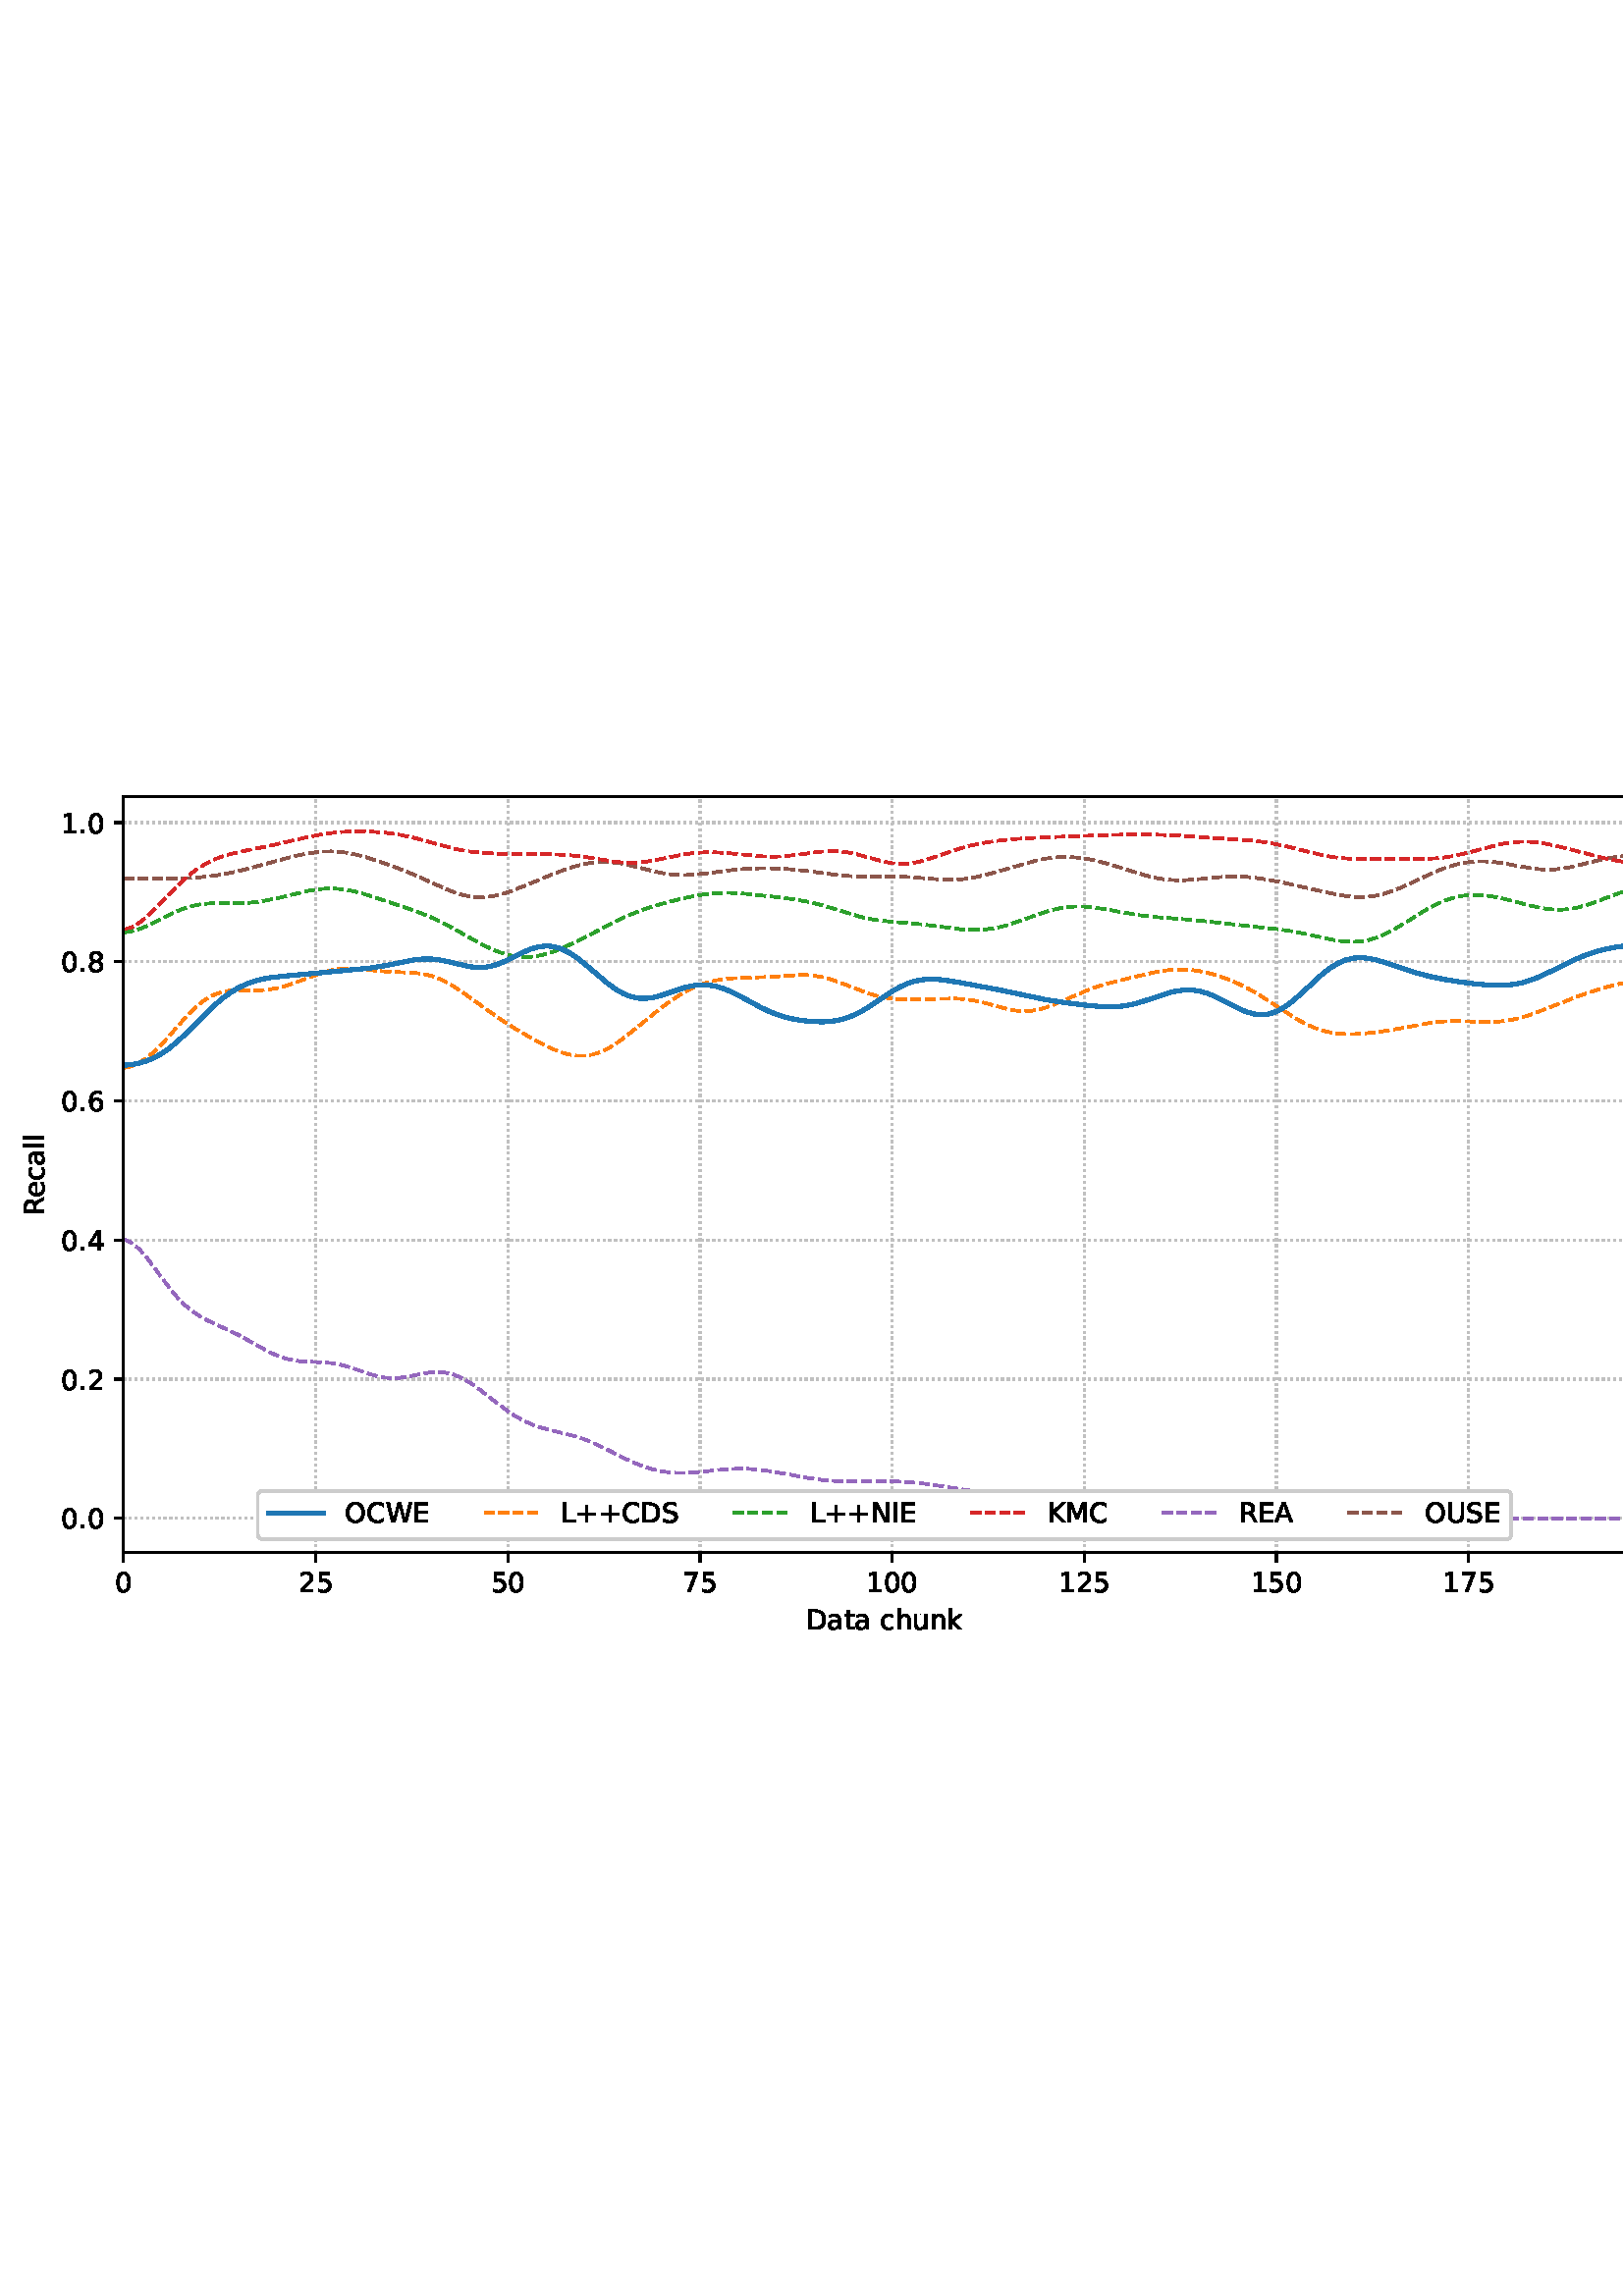 %!PS-Adobe-3.0 EPSF-3.0
%%Orientation: portrait
%%BoundingBox: 1.511 235.028 610.489 556.972
%%EndComments
%%BeginProlog
/mpldict 8 dict def
mpldict begin
/m { moveto } bind def
/l { lineto } bind def
/r { rlineto } bind def
/c { curveto } bind def
/cl { closepath } bind def
/box {
m
1 index 0 r
0 exch r
neg 0 r
cl
} bind def
/clipbox {
box
clip
newpath
} bind def
%!PS-Adobe-3.0 Resource-Font
%%Copyright: Copyright (c) 2003 by Bitstream, Inc. All Rights Reserved. Copyright (c) 2006 by Tavmjong Bah. All Rights Reserved. DejaVu changes are in public domain 
25 dict begin
/_d{bind def}bind def
/_m{moveto}_d
/_l{lineto}_d
/_cl{closepath eofill}_d
/_c{curveto}_d
/_sc{7 -1 roll{setcachedevice}{pop pop pop pop pop pop}ifelse}_d
/_e{exec}_d
/FontName /DejaVuSans def
/PaintType 0 def
/FontMatrix[.001 0 0 .001 0 0]def
/FontBBox[-1021 -463 1793 1232]def
/FontType 3 def
/Encoding [ /space /plus /period /zero /one /two /four /five /six /seven /eight /A /C /D /E /I /K /L /M /N /O /R /S /U /W /a /c /e /h /k /l /n /t /u ] def
/FontInfo 10 dict dup begin
/FamilyName (DejaVu Sans) def
/FullName (DejaVu Sans) def
/Notice (Copyright (c) 2003 by Bitstream, Inc. All Rights Reserved. Copyright (c) 2006 by Tavmjong Bah. All Rights Reserved. DejaVu changes are in public domain ) def
/Weight (Book) def
/Version (Version 2.35) def
/ItalicAngle 0.0 def
/isFixedPitch false def
/UnderlinePosition -130 def
/UnderlineThickness 90 def
end readonly def
/CharStrings 35 dict dup begin
/.notdef 0 def
/space{318 0 0 0 0 0 _sc
}_d
/plus{838 0 106 0 732 627 _sc
460 627 _m
460 355 _l
732 355 _l
732 272 _l
460 272 _l
460 0 _l
378 0 _l
378 272 _l
106 272 _l
106 355 _l
378 355 _l
378 627 _l
460 627 _l
_cl}_d
/period{318 0 107 0 210 124 _sc
107 124 _m
210 124 _l
210 0 _l
107 0 _l
107 124 _l
_cl}_d
/zero{636 0 66 -13 570 742 _sc
318 664 _m
267 664 229 639 203 589 _c
177 539 165 464 165 364 _c
165 264 177 189 203 139 _c
229 89 267 64 318 64 _c
369 64 407 89 433 139 _c
458 189 471 264 471 364 _c
471 464 458 539 433 589 _c
407 639 369 664 318 664 _c
318 742 _m
399 742 461 709 505 645 _c
548 580 570 486 570 364 _c
570 241 548 147 505 83 _c
461 19 399 -13 318 -13 _c
236 -13 173 19 130 83 _c
87 147 66 241 66 364 _c
66 486 87 580 130 645 _c
173 709 236 742 318 742 _c
_cl}_d
/one{636 0 110 0 544 729 _sc
124 83 _m
285 83 _l
285 639 _l
110 604 _l
110 694 _l
284 729 _l
383 729 _l
383 83 _l
544 83 _l
544 0 _l
124 0 _l
124 83 _l
_cl}_d
/two{{636 0 73 0 536 742 _sc
192 83 _m
536 83 _l
536 0 _l
73 0 _l
73 83 _l
110 121 161 173 226 239 _c
290 304 331 346 348 365 _c
380 400 402 430 414 455 _c
426 479 433 504 433 528 _c
433 566 419 598 392 622 _c
365 646 330 659 286 659 _c
255 659 222 653 188 643 _c
154 632 117 616 78 594 _c
78 694 _l
118 710 155 722 189 730 _c
223 738 255 742 284 742 _c
}_e{359 742 419 723 464 685 _c
509 647 532 597 532 534 _c
532 504 526 475 515 449 _c
504 422 484 390 454 354 _c
446 344 420 317 376 272 _c
332 227 271 164 192 83 _c
_cl}_e}_d
/four{636 0 49 0 580 729 _sc
378 643 _m
129 254 _l
378 254 _l
378 643 _l
352 729 _m
476 729 _l
476 254 _l
580 254 _l
580 172 _l
476 172 _l
476 0 _l
378 0 _l
378 172 _l
49 172 _l
49 267 _l
352 729 _l
_cl}_d
/five{{636 0 77 -13 549 729 _sc
108 729 _m
495 729 _l
495 646 _l
198 646 _l
198 467 _l
212 472 227 476 241 478 _c
255 480 270 482 284 482 _c
365 482 429 459 477 415 _c
525 370 549 310 549 234 _c
549 155 524 94 475 51 _c
426 8 357 -13 269 -13 _c
238 -13 207 -10 175 -6 _c
143 -1 111 6 77 17 _c
77 116 _l
106 100 136 88 168 80 _c
199 72 232 69 267 69 _c
}_e{323 69 368 83 401 113 _c
433 143 450 183 450 234 _c
450 284 433 324 401 354 _c
368 384 323 399 267 399 _c
241 399 214 396 188 390 _c
162 384 135 375 108 363 _c
108 729 _l
_cl}_e}_d
/six{{636 0 70 -13 573 742 _sc
330 404 _m
286 404 251 388 225 358 _c
199 328 186 286 186 234 _c
186 181 199 139 225 109 _c
251 79 286 64 330 64 _c
374 64 409 79 435 109 _c
461 139 474 181 474 234 _c
474 286 461 328 435 358 _c
409 388 374 404 330 404 _c
526 713 _m
526 623 _l
501 635 476 644 451 650 _c
425 656 400 659 376 659 _c
310 659 260 637 226 593 _c
}_e{192 549 172 482 168 394 _c
187 422 211 444 240 459 _c
269 474 301 482 336 482 _c
409 482 467 459 509 415 _c
551 371 573 310 573 234 _c
573 159 550 99 506 54 _c
462 9 403 -13 330 -13 _c
246 -13 181 19 137 83 _c
92 147 70 241 70 364 _c
70 479 97 571 152 639 _c
206 707 280 742 372 742 _c
396 742 421 739 447 735 _c
472 730 498 723 526 713 _c
_cl}_e}_d
/seven{636 0 82 0 551 729 _sc
82 729 _m
551 729 _l
551 687 _l
286 0 _l
183 0 _l
432 646 _l
82 646 _l
82 729 _l
_cl}_d
/eight{{636 0 68 -13 568 742 _sc
318 346 _m
271 346 234 333 207 308 _c
180 283 167 249 167 205 _c
167 161 180 126 207 101 _c
234 76 271 64 318 64 _c
364 64 401 76 428 102 _c
455 127 469 161 469 205 _c
469 249 455 283 429 308 _c
402 333 365 346 318 346 _c
219 388 _m
177 398 144 418 120 447 _c
96 476 85 511 85 553 _c
85 611 105 657 147 691 _c
188 725 245 742 318 742 _c
}_e{390 742 447 725 489 691 _c
530 657 551 611 551 553 _c
551 511 539 476 515 447 _c
491 418 459 398 417 388 _c
464 377 501 355 528 323 _c
554 291 568 251 568 205 _c
568 134 546 80 503 43 _c
459 5 398 -13 318 -13 _c
237 -13 175 5 132 43 _c
89 80 68 134 68 205 _c
68 251 81 291 108 323 _c
134 355 171 377 219 388 _c
183 544 _m
183 506 194 476 218 455 _c
}_e{242 434 275 424 318 424 _c
360 424 393 434 417 455 _c
441 476 453 506 453 544 _c
453 582 441 611 417 632 _c
393 653 360 664 318 664 _c
275 664 242 653 218 632 _c
194 611 183 582 183 544 _c
_cl}_e}_d
/A{684 0 8 0 676 729 _sc
342 632 _m
208 269 _l
476 269 _l
342 632 _l
286 729 _m
398 729 _l
676 0 _l
573 0 _l
507 187 _l
178 187 _l
112 0 _l
8 0 _l
286 729 _l
_cl}_d
/C{{698 0 56 -13 644 742 _sc
644 673 _m
644 569 _l
610 599 575 622 537 638 _c
499 653 460 661 418 661 _c
334 661 270 635 226 584 _c
182 533 160 460 160 364 _c
160 268 182 194 226 143 _c
270 92 334 67 418 67 _c
460 67 499 74 537 90 _c
575 105 610 128 644 159 _c
644 56 _l
609 32 572 15 534 4 _c
496 -7 455 -13 412 -13 _c
302 -13 215 20 151 87 _c
}_e{87 154 56 246 56 364 _c
56 481 87 573 151 641 _c
215 708 302 742 412 742 _c
456 742 497 736 535 725 _c
573 713 610 696 644 673 _c
_cl}_e}_d
/D{770 0 98 0 711 729 _sc
197 648 _m
197 81 _l
316 81 _l
416 81 490 103 537 149 _c
583 195 607 267 607 365 _c
607 463 583 534 537 580 _c
490 625 416 648 316 648 _c
197 648 _l
98 729 _m
301 729 _l
442 729 546 699 612 641 _c
678 582 711 490 711 365 _c
711 239 677 147 611 88 _c
545 29 441 0 301 0 _c
98 0 _l
98 729 _l
_cl}_d
/E{632 0 98 0 568 729 _sc
98 729 _m
559 729 _l
559 646 _l
197 646 _l
197 430 _l
544 430 _l
544 347 _l
197 347 _l
197 83 _l
568 83 _l
568 0 _l
98 0 _l
98 729 _l
_cl}_d
/I{295 0 98 0 197 729 _sc
98 729 _m
197 729 _l
197 0 _l
98 0 _l
98 729 _l
_cl}_d
/K{656 0 98 0 677 729 _sc
98 729 _m
197 729 _l
197 421 _l
524 729 _l
651 729 _l
289 389 _l
677 0 _l
547 0 _l
197 351 _l
197 0 _l
98 0 _l
98 729 _l
_cl}_d
/L{557 0 98 0 552 729 _sc
98 729 _m
197 729 _l
197 83 _l
552 83 _l
552 0 _l
98 0 _l
98 729 _l
_cl}_d
/M{863 0 98 0 765 729 _sc
98 729 _m
245 729 _l
431 233 _l
618 729 _l
765 729 _l
765 0 _l
669 0 _l
669 640 _l
481 140 _l
382 140 _l
194 640 _l
194 0 _l
98 0 _l
98 729 _l
_cl}_d
/N{748 0 98 0 650 729 _sc
98 729 _m
231 729 _l
554 119 _l
554 729 _l
650 729 _l
650 0 _l
517 0 _l
194 610 _l
194 0 _l
98 0 _l
98 729 _l
_cl}_d
/O{787 0 56 -13 731 742 _sc
394 662 _m
322 662 265 635 223 582 _c
181 528 160 456 160 364 _c
160 272 181 199 223 146 _c
265 92 322 66 394 66 _c
465 66 522 92 564 146 _c
606 199 627 272 627 364 _c
627 456 606 528 564 582 _c
522 635 465 662 394 662 _c
394 742 _m
496 742 577 707 639 639 _c
700 571 731 479 731 364 _c
731 248 700 157 639 89 _c
577 21 496 -13 394 -13 _c
291 -13 209 21 148 89 _c
86 157 56 248 56 364 _c
56 479 86 571 148 639 _c
209 707 291 742 394 742 _c
_cl}_d
/R{{695 0 98 0 666 729 _sc
444 342 _m
465 334 486 319 506 296 _c
526 272 546 240 566 199 _c
666 0 _l
560 0 _l
467 187 _l
443 235 419 268 397 284 _c
374 300 343 308 304 308 _c
197 308 _l
197 0 _l
98 0 _l
98 729 _l
321 729 _l
404 729 466 711 507 677 _c
548 642 569 589 569 519 _c
569 473 558 434 537 404 _c
515 374 484 353 444 342 _c
197 648 _m
197 389 _l
321 389 _l
}_e{368 389 404 400 428 422 _c
452 444 465 476 465 519 _c
465 561 452 593 428 615 _c
404 637 368 648 321 648 _c
197 648 _l
_cl}_e}_d
/S{{635 0 66 -13 579 742 _sc
535 705 _m
535 609 _l
497 627 462 640 429 649 _c
395 657 363 662 333 662 _c
279 662 237 651 208 631 _c
179 610 165 580 165 542 _c
165 510 174 485 194 469 _c
213 452 250 439 304 429 _c
364 417 _l
437 403 491 378 526 343 _c
561 307 579 260 579 201 _c
579 130 555 77 508 41 _c
460 5 391 -13 300 -13 _c
265 -13 228 -9 189 -2 _c
}_e{150 5 110 16 69 32 _c
69 134 _l
109 111 148 94 186 83 _c
224 71 262 66 300 66 _c
356 66 399 77 430 99 _c
460 121 476 152 476 194 _c
476 230 465 258 443 278 _c
421 298 385 313 335 323 _c
275 335 _l
201 349 148 372 115 404 _c
82 435 66 478 66 534 _c
66 598 88 649 134 686 _c
179 723 242 742 322 742 _c
356 742 390 739 426 733 _c
461 727 497 717 535 705 _c
}_e{_cl}_e}_d
/U{732 0 87 -13 645 729 _sc
87 729 _m
186 729 _l
186 286 _l
186 208 200 151 228 117 _c
256 83 302 66 366 66 _c
429 66 475 83 503 117 _c
531 151 546 208 546 286 _c
546 729 _l
645 729 _l
645 274 _l
645 178 621 107 574 59 _c
527 11 458 -13 366 -13 _c
274 -13 204 11 157 59 _c
110 107 87 178 87 274 _c
87 729 _l
_cl}_d
/W{989 0 33 0 956 729 _sc
33 729 _m
133 729 _l
286 113 _l
439 729 _l
550 729 _l
703 113 _l
856 729 _l
956 729 _l
773 0 _l
649 0 _l
495 633 _l
340 0 _l
216 0 _l
33 729 _l
_cl}_d
/a{{613 0 60 -13 522 560 _sc
343 275 _m
270 275 220 266 192 250 _c
164 233 150 205 150 165 _c
150 133 160 107 181 89 _c
202 70 231 61 267 61 _c
317 61 357 78 387 114 _c
417 149 432 196 432 255 _c
432 275 _l
343 275 _l
522 312 _m
522 0 _l
432 0 _l
432 83 _l
411 49 385 25 355 10 _c
325 -5 287 -13 243 -13 _c
187 -13 142 2 109 33 _c
76 64 60 106 60 159 _c
}_e{60 220 80 266 122 298 _c
163 329 224 345 306 345 _c
432 345 _l
432 354 _l
432 395 418 427 391 450 _c
364 472 326 484 277 484 _c
245 484 215 480 185 472 _c
155 464 127 453 100 439 _c
100 522 _l
132 534 164 544 195 550 _c
226 556 256 560 286 560 _c
365 560 424 539 463 498 _c
502 457 522 395 522 312 _c
_cl}_e}_d
/c{{550 0 55 -13 488 560 _sc
488 526 _m
488 442 _l
462 456 437 466 411 473 _c
385 480 360 484 334 484 _c
276 484 230 465 198 428 _c
166 391 150 339 150 273 _c
150 206 166 154 198 117 _c
230 80 276 62 334 62 _c
360 62 385 65 411 72 _c
437 79 462 90 488 104 _c
488 21 _l
462 9 436 0 410 -5 _c
383 -10 354 -13 324 -13 _c
242 -13 176 12 128 64 _c
}_e{79 115 55 185 55 273 _c
55 362 79 432 128 483 _c
177 534 244 560 330 560 _c
358 560 385 557 411 551 _c
437 545 463 537 488 526 _c
_cl}_e}_d
/e{{615 0 55 -13 562 560 _sc
562 296 _m
562 252 _l
149 252 _l
153 190 171 142 205 110 _c
238 78 284 62 344 62 _c
378 62 412 66 444 74 _c
476 82 509 95 541 113 _c
541 28 _l
509 14 476 3 442 -3 _c
408 -9 373 -13 339 -13 _c
251 -13 182 12 131 62 _c
80 112 55 181 55 268 _c
55 357 79 428 127 481 _c
175 533 241 560 323 560 _c
397 560 455 536 498 489 _c
}_e{540 441 562 377 562 296 _c
472 322 _m
471 371 457 410 431 440 _c
404 469 368 484 324 484 _c
274 484 234 469 204 441 _c
174 413 156 373 152 322 _c
472 322 _l
_cl}_e}_d
/h{634 0 91 0 549 760 _sc
549 330 _m
549 0 _l
459 0 _l
459 327 _l
459 379 448 417 428 443 _c
408 469 378 482 338 482 _c
289 482 251 466 223 435 _c
195 404 181 362 181 309 _c
181 0 _l
91 0 _l
91 760 _l
181 760 _l
181 462 _l
202 494 227 519 257 535 _c
286 551 320 560 358 560 _c
420 560 468 540 500 501 _c
532 462 549 405 549 330 _c
_cl}_d
/k{579 0 91 0 576 760 _sc
91 760 _m
181 760 _l
181 311 _l
449 547 _l
564 547 _l
274 291 _l
576 0 _l
459 0 _l
181 267 _l
181 0 _l
91 0 _l
91 760 _l
_cl}_d
/l{278 0 94 0 184 760 _sc
94 760 _m
184 760 _l
184 0 _l
94 0 _l
94 760 _l
_cl}_d
/n{634 0 91 0 549 560 _sc
549 330 _m
549 0 _l
459 0 _l
459 327 _l
459 379 448 417 428 443 _c
408 469 378 482 338 482 _c
289 482 251 466 223 435 _c
195 404 181 362 181 309 _c
181 0 _l
91 0 _l
91 547 _l
181 547 _l
181 462 _l
202 494 227 519 257 535 _c
286 551 320 560 358 560 _c
420 560 468 540 500 501 _c
532 462 549 405 549 330 _c
_cl}_d
/t{392 0 27 0 368 702 _sc
183 702 _m
183 547 _l
368 547 _l
368 477 _l
183 477 _l
183 180 _l
183 135 189 106 201 94 _c
213 81 238 75 276 75 _c
368 75 _l
368 0 _l
276 0 _l
206 0 158 13 132 39 _c
106 65 93 112 93 180 _c
93 477 _l
27 477 _l
27 547 _l
93 547 _l
93 702 _l
183 702 _l
_cl}_d
/u{634 0 85 -13 543 560 _sc
85 216 _m
85 547 _l
175 547 _l
175 219 _l
175 167 185 129 205 103 _c
225 77 255 64 296 64 _c
344 64 383 79 411 110 _c
439 141 453 183 453 237 _c
453 547 _l
543 547 _l
543 0 _l
453 0 _l
453 84 _l
431 50 405 26 377 10 _c
348 -5 315 -13 277 -13 _c
214 -13 166 6 134 45 _c
101 83 85 140 85 216 _c
311 560 _m
311 560 _l
_cl}_d
end readonly def

/BuildGlyph
 {exch begin
 CharStrings exch
 2 copy known not{pop /.notdef}if
 true 3 1 roll get exec
 end}_d

/BuildChar {
 1 index /Encoding get exch get
 1 index /BuildGlyph get exec
}_d

FontName currentdict end definefont pop
end
%%EndProlog
mpldict begin
1.511 235.028 translate
608.978 321.944 0 0 clipbox
gsave
0 0 m
608.978 0 l
608.978 321.944 l
0 321.944 l
cl
1.000 setgray
fill
grestore
gsave
43.778 37.544 m
601.778 37.544 l
601.778 314.744 l
43.778 314.744 l
cl
1.000 setgray
fill
grestore
0.800 setlinewidth
1 setlinejoin
0 setlinecap
[0.8 1.32] 0 setdash
0.753 setgray
gsave
558 277.2 43.78 37.54 clipbox
43.778 37.544 m
43.778 314.744 l
stroke
grestore
[] 0 setdash
0.000 setgray
gsave
/o {
gsave
newpath
translate
0.8 setlinewidth
1 setlinejoin
0 setlinecap
0 0 m
0 -3.5 l

gsave
0.000 setgray
fill
grestore
stroke
grestore
} bind def
43.778 37.544 o
grestore
/DejaVuSans findfont
10.000 scalefont
setfont
gsave
40.598 22.95 translate
0.0 rotate
0.0 0 m /zero glyphshow
grestore
[0.8 1.32] 0 setdash
0.753 setgray
gsave
558 277.2 43.78 37.54 clipbox
114.233 37.544 m
114.233 314.744 l
stroke
grestore
[] 0 setdash
0.000 setgray
gsave
/o {
gsave
newpath
translate
0.8 setlinewidth
1 setlinejoin
0 setlinecap
0 0 m
0 -3.5 l

gsave
0.000 setgray
fill
grestore
stroke
grestore
} bind def
114.233 37.544 o
grestore
gsave
107.873 22.95 translate
0.0 rotate
0.0 0 m /two glyphshow
6.362 0 m /five glyphshow
grestore
[0.8 1.32] 0 setdash
0.753 setgray
gsave
558 277.2 43.78 37.54 clipbox
184.687 37.544 m
184.687 314.744 l
stroke
grestore
[] 0 setdash
0.000 setgray
gsave
/o {
gsave
newpath
translate
0.8 setlinewidth
1 setlinejoin
0 setlinecap
0 0 m
0 -3.5 l

gsave
0.000 setgray
fill
grestore
stroke
grestore
} bind def
184.687 37.544 o
grestore
gsave
178.328 22.95 translate
0.0 rotate
0.0 0 m /five glyphshow
6.362 0 m /zero glyphshow
grestore
[0.8 1.32] 0 setdash
0.753 setgray
gsave
558 277.2 43.78 37.54 clipbox
255.142 37.544 m
255.142 314.744 l
stroke
grestore
[] 0 setdash
0.000 setgray
gsave
/o {
gsave
newpath
translate
0.8 setlinewidth
1 setlinejoin
0 setlinecap
0 0 m
0 -3.5 l

gsave
0.000 setgray
fill
grestore
stroke
grestore
} bind def
255.142 37.544 o
grestore
gsave
248.782 22.95 translate
0.0 rotate
0.0 0 m /seven glyphshow
6.362 0 m /five glyphshow
grestore
[0.8 1.32] 0 setdash
0.753 setgray
gsave
558 277.2 43.78 37.54 clipbox
325.596 37.544 m
325.596 314.744 l
stroke
grestore
[] 0 setdash
0.000 setgray
gsave
/o {
gsave
newpath
translate
0.8 setlinewidth
1 setlinejoin
0 setlinecap
0 0 m
0 -3.5 l

gsave
0.000 setgray
fill
grestore
stroke
grestore
} bind def
325.596 37.544 o
grestore
gsave
316.057 22.95 translate
0.0 rotate
0.0 0 m /one glyphshow
6.362 0 m /zero glyphshow
12.725 0 m /zero glyphshow
grestore
[0.8 1.32] 0 setdash
0.753 setgray
gsave
558 277.2 43.78 37.54 clipbox
396.051 37.544 m
396.051 314.744 l
stroke
grestore
[] 0 setdash
0.000 setgray
gsave
/o {
gsave
newpath
translate
0.8 setlinewidth
1 setlinejoin
0 setlinecap
0 0 m
0 -3.5 l

gsave
0.000 setgray
fill
grestore
stroke
grestore
} bind def
396.051 37.544 o
grestore
gsave
386.512 22.95 translate
0.0 rotate
0.0 0 m /one glyphshow
6.362 0 m /two glyphshow
12.725 0 m /five glyphshow
grestore
[0.8 1.32] 0 setdash
0.753 setgray
gsave
558 277.2 43.78 37.54 clipbox
466.505 37.544 m
466.505 314.744 l
stroke
grestore
[] 0 setdash
0.000 setgray
gsave
/o {
gsave
newpath
translate
0.8 setlinewidth
1 setlinejoin
0 setlinecap
0 0 m
0 -3.5 l

gsave
0.000 setgray
fill
grestore
stroke
grestore
} bind def
466.505 37.544 o
grestore
gsave
456.966 22.95 translate
0.0 rotate
0.0 0 m /one glyphshow
6.362 0 m /five glyphshow
12.725 0 m /zero glyphshow
grestore
[0.8 1.32] 0 setdash
0.753 setgray
gsave
558 277.2 43.78 37.54 clipbox
536.96 37.544 m
536.96 314.744 l
stroke
grestore
[] 0 setdash
0.000 setgray
gsave
/o {
gsave
newpath
translate
0.8 setlinewidth
1 setlinejoin
0 setlinecap
0 0 m
0 -3.5 l

gsave
0.000 setgray
fill
grestore
stroke
grestore
} bind def
536.96 37.544 o
grestore
gsave
527.421 22.95 translate
0.0 rotate
0.0 0 m /one glyphshow
6.362 0 m /seven glyphshow
12.725 0 m /five glyphshow
grestore
gsave
294.083 9.278 translate
0.0 rotate
0.0 0 m /D glyphshow
7.7 0 m /a glyphshow
13.828 0 m /t glyphshow
17.749 0 m /a glyphshow
23.877 0 m /space glyphshow
27.056 0 m /c glyphshow
32.554 0 m /h glyphshow
38.892 0 m /u glyphshow
45.229 0 m /n glyphshow
51.567 0 m /k glyphshow
grestore
[0.8 1.32] 0 setdash
0.753 setgray
gsave
558 277.2 43.78 37.54 clipbox
43.778 50.144 m
601.778 50.144 l
stroke
grestore
[] 0 setdash
0.000 setgray
gsave
/o {
gsave
newpath
translate
0.8 setlinewidth
1 setlinejoin
0 setlinecap
0 0 m
-3.5 0 l

gsave
0.000 setgray
fill
grestore
stroke
grestore
} bind def
43.778 50.144 o
grestore
gsave
20.872 46.347 translate
0.0 rotate
0.0 0 m /zero glyphshow
6.362 0 m /period glyphshow
9.541 0 m /zero glyphshow
grestore
[0.8 1.32] 0 setdash
0.753 setgray
gsave
558 277.2 43.78 37.54 clipbox
43.778 101.174 m
601.778 101.174 l
stroke
grestore
[] 0 setdash
0.000 setgray
gsave
/o {
gsave
newpath
translate
0.8 setlinewidth
1 setlinejoin
0 setlinecap
0 0 m
-3.5 0 l

gsave
0.000 setgray
fill
grestore
stroke
grestore
} bind def
43.778 101.174 o
grestore
gsave
20.872 97.377 translate
0.0 rotate
0.0 0 m /zero glyphshow
6.362 0 m /period glyphshow
9.541 0 m /two glyphshow
grestore
[0.8 1.32] 0 setdash
0.753 setgray
gsave
558 277.2 43.78 37.54 clipbox
43.778 152.204 m
601.778 152.204 l
stroke
grestore
[] 0 setdash
0.000 setgray
gsave
/o {
gsave
newpath
translate
0.8 setlinewidth
1 setlinejoin
0 setlinecap
0 0 m
-3.5 0 l

gsave
0.000 setgray
fill
grestore
stroke
grestore
} bind def
43.778 152.204 o
grestore
gsave
20.872 148.408 translate
0.0 rotate
0.0 0 m /zero glyphshow
6.362 0 m /period glyphshow
9.541 0 m /four glyphshow
grestore
[0.8 1.32] 0 setdash
0.753 setgray
gsave
558 277.2 43.78 37.54 clipbox
43.778 203.235 m
601.778 203.235 l
stroke
grestore
[] 0 setdash
0.000 setgray
gsave
/o {
gsave
newpath
translate
0.8 setlinewidth
1 setlinejoin
0 setlinecap
0 0 m
-3.5 0 l

gsave
0.000 setgray
fill
grestore
stroke
grestore
} bind def
43.778 203.235 o
grestore
gsave
20.872 199.438 translate
0.0 rotate
0.0 0 m /zero glyphshow
6.362 0 m /period glyphshow
9.541 0 m /six glyphshow
grestore
[0.8 1.32] 0 setdash
0.753 setgray
gsave
558 277.2 43.78 37.54 clipbox
43.778 254.265 m
601.778 254.265 l
stroke
grestore
[] 0 setdash
0.000 setgray
gsave
/o {
gsave
newpath
translate
0.8 setlinewidth
1 setlinejoin
0 setlinecap
0 0 m
-3.5 0 l

gsave
0.000 setgray
fill
grestore
stroke
grestore
} bind def
43.778 254.265 o
grestore
gsave
20.872 250.468 translate
0.0 rotate
0.0 0 m /zero glyphshow
6.362 0 m /period glyphshow
9.541 0 m /eight glyphshow
grestore
[0.8 1.32] 0 setdash
0.753 setgray
gsave
558 277.2 43.78 37.54 clipbox
43.778 305.295 m
601.778 305.295 l
stroke
grestore
[] 0 setdash
0.000 setgray
gsave
/o {
gsave
newpath
translate
0.8 setlinewidth
1 setlinejoin
0 setlinecap
0 0 m
-3.5 0 l

gsave
0.000 setgray
fill
grestore
stroke
grestore
} bind def
43.778 305.295 o
grestore
gsave
20.872 301.498 translate
0.0 rotate
0.0 0 m /one glyphshow
6.362 0 m /period glyphshow
9.541 0 m /zero glyphshow
grestore
gsave
14.794 161.245 translate
90.0 rotate
0.0 0 m /R glyphshow
6.448 0 m /e glyphshow
12.601 0 m /c glyphshow
18.099 0 m /a glyphshow
24.227 0 m /l glyphshow
27.005 0 m /l glyphshow
grestore
1.000 setlinewidth
[3.7 1.6] 0 setdash
0.549 0.337 0.294 setrgbcolor
gsave
558 277.2 43.78 37.54 clipbox
43.778 284.752 m
63.505 284.851 l
69.142 285.077 l
74.778 285.555 l
80.414 286.381 l
86.051 287.572 l
91.687 289.038 l
105.778 292.873 l
111.414 294.039 l
114.233 294.445 l
117.051 294.692 l
119.869 294.756 l
122.687 294.622 l
125.505 294.286 l
128.324 293.763 l
131.142 293.078 l
136.778 291.355 l
142.414 289.354 l
148.051 287.149 l
153.687 284.705 l
162.142 280.88 l
164.96 279.776 l
167.778 278.879 l
170.596 278.253 l
173.414 277.945 l
176.233 277.967 l
179.051 278.31 l
181.869 278.934 l
184.687 279.787 l
190.324 281.935 l
201.596 286.634 l
207.233 288.665 l
210.051 289.5 l
212.869 290.168 l
215.687 290.637 l
218.505 290.879 l
221.324 290.882 l
224.142 290.65 l
226.96 290.21 l
232.596 288.899 l
238.233 287.461 l
241.051 286.865 l
243.869 286.421 l
246.687 286.159 l
249.505 286.085 l
252.324 286.183 l
257.96 286.755 l
266.414 287.873 l
272.051 288.387 l
277.687 288.601 l
283.324 288.524 l
288.96 288.168 l
294.596 287.55 l
305.869 286.045 l
311.505 285.616 l
317.142 285.543 l
325.596 285.619 l
331.233 285.384 l
345.324 284.311 l
348.142 284.344 l
350.96 284.536 l
353.778 284.889 l
356.596 285.393 l
362.233 286.773 l
379.142 291.605 l
381.96 292.136 l
384.778 292.506 l
387.596 292.697 l
390.414 292.703 l
393.233 292.528 l
396.051 292.18 l
398.869 291.676 l
401.687 291.035 l
407.324 289.432 l
418.596 285.919 l
421.414 285.23 l
424.233 284.699 l
427.051 284.351 l
429.869 284.189 l
432.687 284.203 l
438.324 284.615 l
446.778 285.435 l
449.596 285.567 l
452.414 285.574 l
455.233 285.446 l
458.051 285.188 l
463.687 284.35 l
469.324 283.238 l
480.596 280.7 l
489.051 278.86 l
491.869 278.403 l
494.687 278.102 l
497.505 278.009 l
500.324 278.158 l
503.142 278.57 l
505.96 279.243 l
508.778 280.151 l
511.596 281.254 l
517.233 283.824 l
522.869 286.476 l
525.687 287.69 l
528.505 288.765 l
531.324 289.662 l
534.142 290.356 l
536.96 290.829 l
539.778 291.079 l
542.596 291.115 l
545.414 290.954 l
548.233 290.628 l
553.869 289.657 l
559.505 288.642 l
562.324 288.28 l
565.142 288.094 l
567.96 288.121 l
570.778 288.374 l
573.596 288.835 l
579.233 290.18 l
584.869 291.614 l
587.687 292.202 l
590.505 292.658 l
593.324 292.977 l
598.96 293.286 l
601.778 293.332 l
601.778 293.332 l
stroke
grestore
0.580 0.404 0.741 setrgbcolor
gsave
558 277.2 43.78 37.54 clipbox
43.778 152.582 m
46.596 151.352 l
49.414 149.031 l
52.233 145.866 l
57.869 138.315 l
60.687 134.577 l
63.505 131.206 l
66.324 128.336 l
69.142 126.003 l
71.96 124.148 l
74.778 122.648 l
86.051 117.383 l
91.687 114.218 l
97.324 111.122 l
100.142 109.848 l
102.96 108.858 l
105.778 108.177 l
108.596 107.777 l
114.233 107.491 l
117.051 107.373 l
119.869 107.12 l
122.687 106.657 l
125.505 105.962 l
131.142 104.084 l
133.96 103.118 l
136.778 102.309 l
139.596 101.774 l
142.414 101.576 l
145.233 101.718 l
148.051 102.136 l
153.687 103.29 l
156.505 103.713 l
159.324 103.837 l
162.142 103.56 l
164.96 102.829 l
167.778 101.642 l
170.596 100.047 l
173.414 98.127 l
179.051 93.761 l
184.687 89.484 l
187.505 87.629 l
190.324 86.048 l
193.142 84.755 l
195.96 83.731 l
198.778 82.917 l
210.051 80.088 l
212.869 79.118 l
215.687 77.976 l
221.324 75.289 l
226.96 72.43 l
229.778 71.096 l
232.596 69.896 l
235.414 68.872 l
238.233 68.046 l
241.051 67.431 l
243.869 67.027 l
246.687 66.823 l
249.505 66.801 l
252.324 66.93 l
257.96 67.476 l
263.596 68.081 l
269.233 68.386 l
272.051 68.356 l
274.869 68.195 l
280.505 67.524 l
286.142 66.542 l
294.596 64.993 l
300.233 64.217 l
305.869 63.782 l
311.505 63.661 l
325.596 63.735 l
331.233 63.487 l
336.869 62.945 l
342.505 62.152 l
353.778 60.411 l
362.233 59.415 l
370.687 58.459 l
376.324 57.579 l
381.96 56.405 l
390.414 54.263 l
396.051 52.872 l
401.687 51.743 l
407.324 50.965 l
412.96 50.511 l
418.596 50.286 l
429.869 50.157 l
480.596 50.144 l
601.778 50.144 l
601.778 50.144 l
stroke
grestore
0.839 0.153 0.157 setrgbcolor
gsave
558 277.2 43.78 37.54 clipbox
43.778 266.031 m
46.596 266.872 l
49.414 268.478 l
52.233 270.71 l
55.051 273.387 l
63.505 282.152 l
66.324 284.787 l
69.142 287.11 l
71.96 289.086 l
74.778 290.714 l
77.596 292.021 l
80.414 293.056 l
83.233 293.877 l
88.869 295.126 l
97.324 296.795 l
105.778 298.75 l
111.414 300.06 l
117.051 301.134 l
122.687 301.832 l
128.324 302.133 l
133.96 302.068 l
139.596 301.649 l
145.233 300.835 l
150.869 299.603 l
159.324 297.261 l
164.96 295.796 l
167.778 295.205 l
170.596 294.736 l
176.233 294.149 l
181.869 293.911 l
193.142 293.813 l
201.596 293.696 l
207.233 293.385 l
212.869 292.736 l
224.142 290.956 l
226.96 290.694 l
229.778 290.606 l
232.596 290.714 l
235.414 291.009 l
241.051 292.016 l
249.505 293.696 l
252.324 294.088 l
255.142 294.343 l
257.96 294.453 l
260.778 294.426 l
266.414 294.043 l
277.687 292.96 l
280.505 292.851 l
283.324 292.864 l
286.142 293.009 l
291.778 293.633 l
297.414 294.424 l
300.233 294.726 l
303.051 294.875 l
305.869 294.817 l
308.687 294.524 l
311.505 294.001 l
317.142 292.475 l
322.778 290.935 l
325.596 290.424 l
328.414 290.191 l
331.233 290.275 l
334.051 290.668 l
336.869 291.327 l
342.505 293.15 l
348.142 295.114 l
353.778 296.765 l
359.414 297.961 l
365.051 298.772 l
370.687 299.319 l
379.142 299.827 l
404.505 300.78 l
412.96 300.958 l
421.414 300.933 l
429.869 300.629 l
441.142 299.818 l
452.414 299.115 l
458.051 298.695 l
463.687 297.961 l
469.324 296.818 l
483.414 293.347 l
486.233 292.833 l
489.051 292.436 l
494.687 291.983 l
500.324 291.873 l
520.051 291.948 l
525.687 292.271 l
528.505 292.603 l
531.324 293.067 l
536.96 294.35 l
548.233 297.298 l
551.051 297.822 l
553.869 298.174 l
556.687 298.331 l
559.505 298.283 l
562.324 298.04 l
565.142 297.621 l
570.778 296.387 l
587.687 292.026 l
593.324 290.993 l
596.142 290.623 l
598.96 290.368 l
601.778 290.238 l
601.778 290.238 l
stroke
grestore
0.173 0.627 0.173 setrgbcolor
gsave
558 277.2 43.78 37.54 clipbox
43.778 264.988 m
46.596 265.417 l
49.414 266.236 l
52.233 267.371 l
57.869 270.168 l
60.687 271.593 l
63.505 272.887 l
66.324 273.97 l
69.142 274.793 l
71.96 275.345 l
74.778 275.653 l
77.596 275.773 l
88.869 275.86 l
91.687 276.091 l
94.505 276.464 l
100.142 277.588 l
111.414 280.284 l
114.233 280.762 l
117.051 281.064 l
119.869 281.159 l
122.687 281.028 l
125.505 280.671 l
128.324 280.113 l
131.142 279.39 l
136.778 277.644 l
150.869 272.874 l
156.505 270.611 l
162.142 267.889 l
167.778 264.788 l
173.414 261.621 l
176.233 260.145 l
179.051 258.823 l
181.869 257.707 l
184.687 256.848 l
187.505 256.284 l
190.324 256.034 l
193.142 256.107 l
195.96 256.488 l
198.778 257.15 l
201.596 258.056 l
204.414 259.164 l
210.051 261.806 l
226.96 270.45 l
232.596 272.798 l
238.233 274.718 l
243.869 276.306 l
249.505 277.663 l
255.142 278.76 l
257.96 279.16 l
260.778 279.432 l
263.596 279.564 l
266.414 279.558 l
272.051 279.211 l
283.324 277.993 l
288.96 277.296 l
294.596 276.336 l
300.233 274.938 l
314.324 270.679 l
317.142 270.063 l
319.96 269.585 l
325.596 268.966 l
336.869 267.975 l
350.96 266.165 l
353.778 265.986 l
356.596 265.959 l
359.414 266.114 l
362.233 266.465 l
365.051 267.015 l
367.869 267.748 l
373.505 269.625 l
379.142 271.685 l
381.96 272.62 l
384.778 273.413 l
387.596 274.017 l
390.414 274.404 l
393.233 274.568 l
396.051 274.52 l
398.869 274.288 l
404.505 273.437 l
415.778 271.424 l
421.414 270.743 l
429.869 270.103 l
438.324 269.376 l
460.869 266.859 l
466.505 266.286 l
472.142 265.485 l
477.778 264.385 l
486.233 262.515 l
489.051 262.018 l
491.869 261.687 l
494.687 261.587 l
497.505 261.772 l
500.324 262.276 l
503.142 263.109 l
505.96 264.255 l
508.778 265.671 l
514.414 269.039 l
520.051 272.571 l
522.869 274.193 l
525.687 275.628 l
528.505 276.825 l
531.324 277.752 l
534.142 278.391 l
536.96 278.743 l
539.778 278.824 l
542.596 278.661 l
545.414 278.291 l
548.233 277.756 l
553.869 276.376 l
559.505 274.908 l
562.324 274.27 l
565.142 273.77 l
567.96 273.462 l
570.778 273.392 l
573.596 273.59 l
576.414 274.061 l
579.233 274.786 l
582.051 275.715 l
593.324 279.91 l
596.142 280.678 l
598.96 281.213 l
601.778 281.488 l
601.778 281.488 l
stroke
grestore
1.000 0.498 0.055 setrgbcolor
gsave
558 277.2 43.78 37.54 clipbox
43.778 215.317 m
46.596 215.934 l
49.414 217.162 l
52.233 218.976 l
55.051 221.326 l
57.869 224.122 l
63.505 230.468 l
66.324 233.648 l
69.142 236.574 l
71.96 239.081 l
74.778 241.062 l
77.596 242.474 l
80.414 243.349 l
83.233 243.781 l
86.051 243.904 l
94.505 243.88 l
97.324 244.131 l
100.142 244.617 l
102.96 245.34 l
105.778 246.263 l
117.051 250.44 l
119.869 251.164 l
122.687 251.629 l
125.505 251.826 l
128.324 251.786 l
133.96 251.272 l
139.596 250.72 l
145.233 250.463 l
150.869 250.185 l
153.687 249.807 l
156.505 249.151 l
159.324 248.161 l
162.142 246.83 l
164.96 245.194 l
167.778 243.324 l
181.869 233.282 l
187.505 229.71 l
193.142 226.394 l
198.778 223.391 l
201.596 222.099 l
204.414 221.026 l
207.233 220.243 l
210.051 219.818 l
212.869 219.806 l
215.687 220.241 l
218.505 221.13 l
221.324 222.447 l
224.142 224.137 l
226.96 226.125 l
232.596 230.632 l
238.233 235.278 l
241.051 237.486 l
243.869 239.552 l
246.687 241.44 l
249.505 243.122 l
252.324 244.575 l
255.142 245.78 l
257.96 246.729 l
260.778 247.432 l
263.596 247.908 l
266.414 248.198 l
272.051 248.438 l
280.505 248.734 l
291.778 249.449 l
294.596 249.395 l
297.414 249.126 l
300.233 248.612 l
303.051 247.855 l
305.869 246.893 l
317.142 242.581 l
319.96 241.783 l
322.778 241.183 l
325.596 240.778 l
328.414 240.542 l
334.051 240.447 l
348.142 240.804 l
350.96 240.669 l
353.778 240.367 l
356.596 239.881 l
359.414 239.227 l
367.869 236.935 l
370.687 236.4 l
373.505 236.148 l
376.324 236.24 l
379.142 236.693 l
381.96 237.479 l
384.778 238.528 l
398.869 244.556 l
404.505 246.301 l
412.96 248.415 l
421.414 250.344 l
424.233 250.857 l
427.051 251.237 l
429.869 251.444 l
432.687 251.452 l
435.505 251.253 l
438.324 250.853 l
441.142 250.264 l
443.96 249.504 l
446.778 248.587 l
449.596 247.521 l
452.414 246.307 l
455.233 244.938 l
458.051 243.414 l
463.687 239.951 l
472.142 234.387 l
474.96 232.707 l
477.778 231.23 l
480.596 230.005 l
483.414 229.056 l
486.233 228.381 l
489.051 227.962 l
491.869 227.764 l
494.687 227.749 l
497.505 227.877 l
503.142 228.447 l
508.778 229.307 l
522.869 231.857 l
525.687 232.212 l
528.505 232.441 l
531.324 232.539 l
536.96 232.412 l
542.596 232.187 l
545.414 232.194 l
548.233 232.353 l
551.051 232.696 l
553.869 233.233 l
556.687 233.955 l
559.505 234.838 l
565.142 236.93 l
576.414 241.373 l
582.051 243.339 l
587.687 245.051 l
593.324 246.436 l
596.142 246.953 l
598.96 247.317 l
601.778 247.506 l
601.778 247.506 l
stroke
grestore
1.500 setlinewidth
2 setlinecap
[] 0 setdash
0.122 0.467 0.706 setrgbcolor
gsave
558 277.2 43.78 37.54 clipbox
43.778 216.326 m
46.596 216.569 l
49.414 217.083 l
52.233 217.911 l
55.051 219.1 l
57.869 220.683 l
60.687 222.663 l
63.505 225.006 l
66.324 227.639 l
77.596 238.76 l
80.414 241.114 l
83.233 243.143 l
86.051 244.82 l
88.869 246.152 l
91.687 247.165 l
94.505 247.905 l
97.324 248.428 l
102.96 249.073 l
114.233 250.079 l
125.505 251.168 l
133.96 251.972 l
139.596 252.864 l
150.869 255.073 l
153.687 255.318 l
156.505 255.302 l
159.324 255.009 l
162.142 254.477 l
170.596 252.508 l
173.414 252.203 l
176.233 252.278 l
179.051 252.788 l
181.869 253.707 l
184.687 254.948 l
190.324 257.761 l
193.142 258.956 l
195.96 259.778 l
198.778 260.098 l
201.596 259.842 l
204.414 258.994 l
207.233 257.595 l
210.051 255.729 l
212.869 253.517 l
221.324 246.33 l
224.142 244.285 l
226.96 242.648 l
229.778 241.513 l
232.596 240.921 l
235.414 240.86 l
238.233 241.259 l
241.051 242.004 l
249.505 244.829 l
252.324 245.487 l
255.142 245.821 l
257.96 245.777 l
260.778 245.334 l
263.596 244.513 l
266.414 243.368 l
269.233 241.98 l
277.687 237.41 l
280.505 236.082 l
283.324 234.96 l
286.142 234.063 l
288.96 233.376 l
291.778 232.87 l
294.596 232.517 l
297.414 232.309 l
300.233 232.264 l
303.051 232.424 l
305.869 232.849 l
308.687 233.594 l
311.505 234.685 l
314.324 236.114 l
317.142 237.821 l
325.596 243.451 l
328.414 245.049 l
331.233 246.323 l
334.051 247.22 l
336.869 247.735 l
339.687 247.905 l
342.505 247.795 l
345.324 247.487 l
350.96 246.573 l
365.051 243.947 l
381.96 240.392 l
387.596 239.498 l
396.051 238.41 l
401.687 237.881 l
404.505 237.762 l
407.324 237.801 l
410.142 238.042 l
412.96 238.505 l
415.778 239.189 l
421.414 241.025 l
427.051 242.888 l
429.869 243.56 l
432.687 243.929 l
435.505 243.927 l
438.324 243.524 l
441.142 242.73 l
443.96 241.597 l
449.596 238.722 l
452.414 237.271 l
455.233 236.034 l
458.051 235.177 l
460.869 234.838 l
463.687 235.111 l
466.505 236.03 l
469.324 237.564 l
472.142 239.621 l
474.96 242.059 l
483.414 249.845 l
486.233 252.009 l
489.051 253.73 l
491.869 254.936 l
494.687 255.611 l
497.505 255.782 l
500.324 255.522 l
503.142 254.926 l
505.96 254.103 l
517.233 250.347 l
522.869 248.874 l
528.505 247.746 l
534.142 246.853 l
539.778 246.128 l
545.414 245.659 l
548.233 245.601 l
551.051 245.721 l
553.869 246.06 l
556.687 246.647 l
559.505 247.485 l
562.324 248.553 l
567.96 251.175 l
573.596 253.983 l
576.414 255.292 l
579.233 256.472 l
582.051 257.496 l
584.869 258.354 l
587.687 259.046 l
590.505 259.582 l
593.324 259.979 l
598.96 260.423 l
601.778 260.504 l
601.778 260.504 l
stroke
grestore
0.800 setlinewidth
0 setlinejoin
[] 0 setdash
0.000 setgray
gsave
43.778 37.544 m
43.778 314.744 l
stroke
grestore
gsave
601.778 37.544 m
601.778 314.744 l
stroke
grestore
gsave
43.778 37.544 m
601.778 37.544 l
stroke
grestore
gsave
43.778 314.744 m
601.778 314.744 l
stroke
grestore
1.000 setlinewidth
0 setlinecap
0.800 setgray
gsave
94.958 42.544 m
550.598 42.544 l
551.932 42.544 552.598 43.21 552.598 44.544 c
552.598 58.216 l
552.598 59.549 551.932 60.216 550.598 60.216 c
94.958 60.216 l
93.624 60.216 92.958 59.549 92.958 58.216 c
92.958 44.544 l
92.958 43.21 93.624 42.544 94.958 42.544 c
cl
gsave
1.000 setgray
fill
grestore
stroke
grestore
1.500 setlinewidth
1 setlinejoin
2 setlinecap
[] 0 setdash
0.122 0.467 0.706 setrgbcolor
gsave
96.958 52.122 m
116.958 52.122 l
stroke
grestore
0.000 setgray
gsave
124.958 48.622 translate
0.0 rotate
0.0 0 m /O glyphshow
7.871 0 m /C glyphshow
14.854 0 m /W glyphshow
24.741 0 m /E glyphshow
grestore
1.000 setlinewidth
0 setlinecap
[3.7 1.6] 0 setdash
1.000 0.498 0.055 setrgbcolor
gsave
176.02 52.122 m
196.02 52.122 l
stroke
grestore
0.000 setgray
gsave
204.02 48.622 translate
0.0 rotate
0.0 0 m /L glyphshow
5.571 0 m /plus glyphshow
13.95 0 m /plus glyphshow
22.329 0 m /C glyphshow
29.312 0 m /D glyphshow
37.012 0 m /S glyphshow
grestore
0.173 0.627 0.173 setrgbcolor
gsave
267.38 52.122 m
287.38 52.122 l
stroke
grestore
0.000 setgray
gsave
295.38 48.622 translate
0.0 rotate
0.0 0 m /L glyphshow
5.571 0 m /plus glyphshow
13.95 0 m /plus glyphshow
22.329 0 m /N glyphshow
29.81 0 m /I glyphshow
32.759 0 m /E glyphshow
grestore
0.839 0.153 0.157 setrgbcolor
gsave
354.458 52.122 m
374.458 52.122 l
stroke
grestore
0.000 setgray
gsave
382.458 48.622 translate
0.0 rotate
0.0 0 m /K glyphshow
6.558 0 m /M glyphshow
15.186 0 m /C glyphshow
grestore
0.580 0.404 0.741 setrgbcolor
gsave
424.63 52.122 m
444.63 52.122 l
stroke
grestore
0.000 setgray
gsave
452.63 48.622 translate
0.0 rotate
0.0 0 m /R glyphshow
6.948 0 m /E glyphshow
13.267 0 m /A glyphshow
grestore
0.549 0.337 0.294 setrgbcolor
gsave
492.739 52.122 m
512.739 52.122 l
stroke
grestore
0.000 setgray
gsave
520.739 48.622 translate
0.0 rotate
0.0 0 m /O glyphshow
7.871 0 m /U glyphshow
15.19 0 m /S glyphshow
21.538 0 m /E glyphshow
grestore

end
showpage
